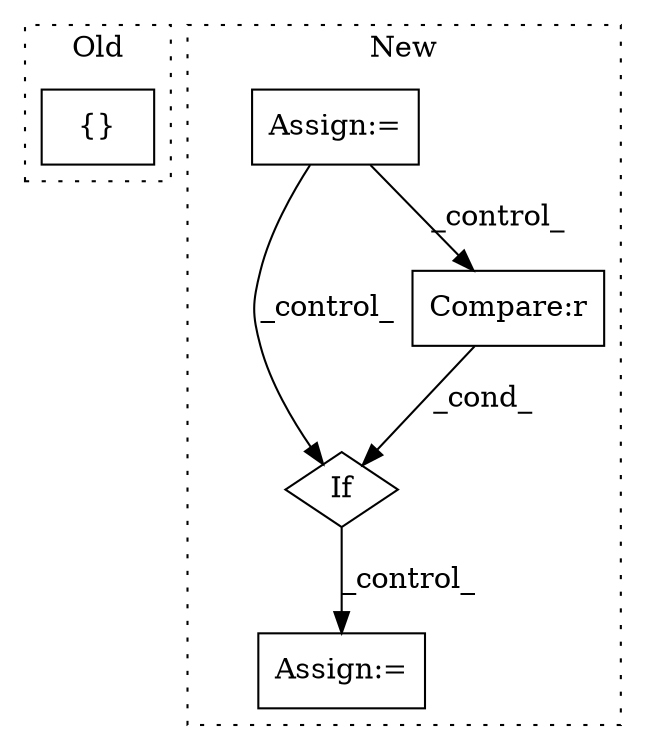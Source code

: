 digraph G {
subgraph cluster0 {
1 [label="{}" a="59" s="7110,7126" l="1,0" shape="box"];
label = "Old";
style="dotted";
}
subgraph cluster1 {
2 [label="If" a="96" s="7081,7094" l="0,22" shape="diamond"];
3 [label="Assign:=" a="68" s="7126" l="3" shape="box"];
4 [label="Compare:r" a="40" s="7081" l="13" shape="box"];
5 [label="Assign:=" a="68" s="6914" l="3" shape="box"];
label = "New";
style="dotted";
}
2 -> 3 [label="_control_"];
4 -> 2 [label="_cond_"];
5 -> 4 [label="_control_"];
5 -> 2 [label="_control_"];
}